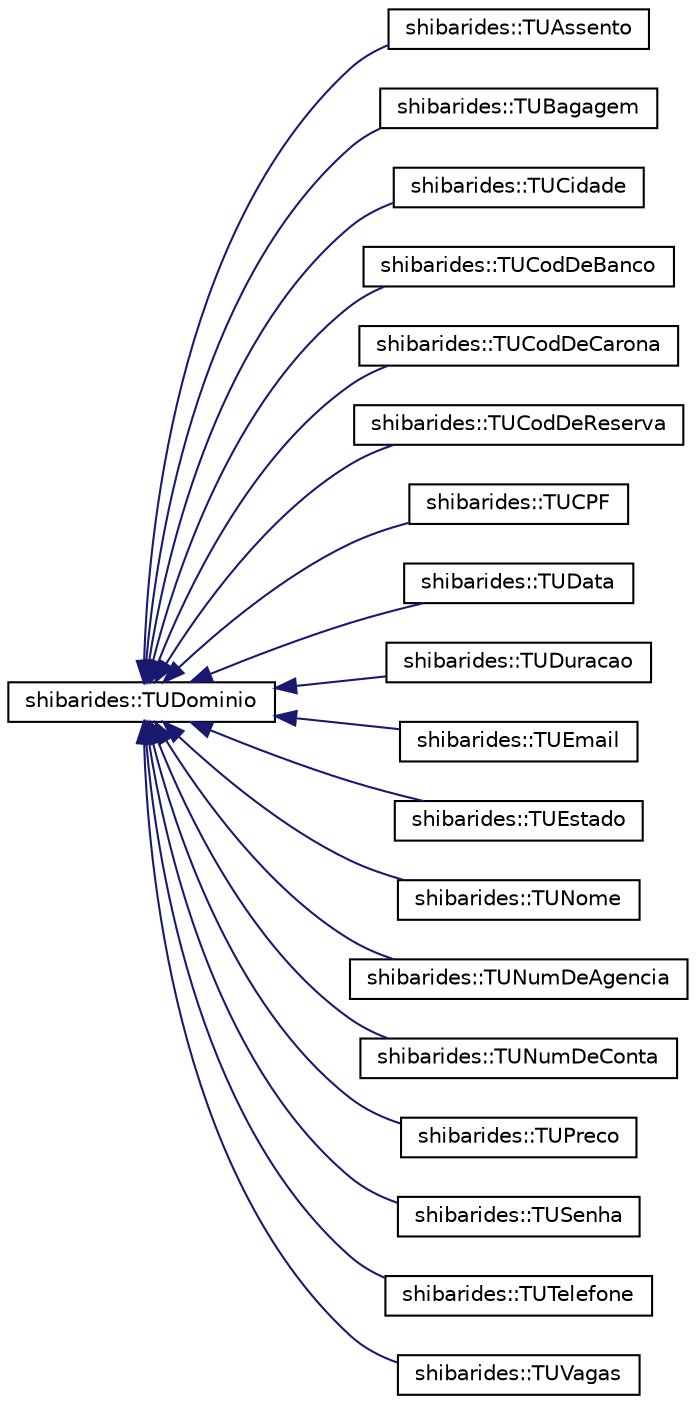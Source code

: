 digraph "Gráfico de Hierarquia de Classes"
{
  edge [fontname="Helvetica",fontsize="10",labelfontname="Helvetica",labelfontsize="10"];
  node [fontname="Helvetica",fontsize="10",shape=record];
  rankdir="LR";
  Node1 [label="shibarides::TUDominio",height=0.2,width=0.4,color="black", fillcolor="white", style="filled",URL="$classshibarides_1_1TUDominio.html"];
  Node1 -> Node2 [dir="back",color="midnightblue",fontsize="10",style="solid",fontname="Helvetica"];
  Node2 [label="shibarides::TUAssento",height=0.2,width=0.4,color="black", fillcolor="white", style="filled",URL="$classshibarides_1_1TUAssento.html"];
  Node1 -> Node3 [dir="back",color="midnightblue",fontsize="10",style="solid",fontname="Helvetica"];
  Node3 [label="shibarides::TUBagagem",height=0.2,width=0.4,color="black", fillcolor="white", style="filled",URL="$classshibarides_1_1TUBagagem.html"];
  Node1 -> Node4 [dir="back",color="midnightblue",fontsize="10",style="solid",fontname="Helvetica"];
  Node4 [label="shibarides::TUCidade",height=0.2,width=0.4,color="black", fillcolor="white", style="filled",URL="$classshibarides_1_1TUCidade.html"];
  Node1 -> Node5 [dir="back",color="midnightblue",fontsize="10",style="solid",fontname="Helvetica"];
  Node5 [label="shibarides::TUCodDeBanco",height=0.2,width=0.4,color="black", fillcolor="white", style="filled",URL="$classshibarides_1_1TUCodDeBanco.html"];
  Node1 -> Node6 [dir="back",color="midnightblue",fontsize="10",style="solid",fontname="Helvetica"];
  Node6 [label="shibarides::TUCodDeCarona",height=0.2,width=0.4,color="black", fillcolor="white", style="filled",URL="$classshibarides_1_1TUCodDeCarona.html"];
  Node1 -> Node7 [dir="back",color="midnightblue",fontsize="10",style="solid",fontname="Helvetica"];
  Node7 [label="shibarides::TUCodDeReserva",height=0.2,width=0.4,color="black", fillcolor="white", style="filled",URL="$classshibarides_1_1TUCodDeReserva.html"];
  Node1 -> Node8 [dir="back",color="midnightblue",fontsize="10",style="solid",fontname="Helvetica"];
  Node8 [label="shibarides::TUCPF",height=0.2,width=0.4,color="black", fillcolor="white", style="filled",URL="$classshibarides_1_1TUCPF.html"];
  Node1 -> Node9 [dir="back",color="midnightblue",fontsize="10",style="solid",fontname="Helvetica"];
  Node9 [label="shibarides::TUData",height=0.2,width=0.4,color="black", fillcolor="white", style="filled",URL="$classshibarides_1_1TUData.html"];
  Node1 -> Node10 [dir="back",color="midnightblue",fontsize="10",style="solid",fontname="Helvetica"];
  Node10 [label="shibarides::TUDuracao",height=0.2,width=0.4,color="black", fillcolor="white", style="filled",URL="$classshibarides_1_1TUDuracao.html"];
  Node1 -> Node11 [dir="back",color="midnightblue",fontsize="10",style="solid",fontname="Helvetica"];
  Node11 [label="shibarides::TUEmail",height=0.2,width=0.4,color="black", fillcolor="white", style="filled",URL="$classshibarides_1_1TUEmail.html"];
  Node1 -> Node12 [dir="back",color="midnightblue",fontsize="10",style="solid",fontname="Helvetica"];
  Node12 [label="shibarides::TUEstado",height=0.2,width=0.4,color="black", fillcolor="white", style="filled",URL="$classshibarides_1_1TUEstado.html"];
  Node1 -> Node13 [dir="back",color="midnightblue",fontsize="10",style="solid",fontname="Helvetica"];
  Node13 [label="shibarides::TUNome",height=0.2,width=0.4,color="black", fillcolor="white", style="filled",URL="$classshibarides_1_1TUNome.html"];
  Node1 -> Node14 [dir="back",color="midnightblue",fontsize="10",style="solid",fontname="Helvetica"];
  Node14 [label="shibarides::TUNumDeAgencia",height=0.2,width=0.4,color="black", fillcolor="white", style="filled",URL="$classshibarides_1_1TUNumDeAgencia.html"];
  Node1 -> Node15 [dir="back",color="midnightblue",fontsize="10",style="solid",fontname="Helvetica"];
  Node15 [label="shibarides::TUNumDeConta",height=0.2,width=0.4,color="black", fillcolor="white", style="filled",URL="$classshibarides_1_1TUNumDeConta.html"];
  Node1 -> Node16 [dir="back",color="midnightblue",fontsize="10",style="solid",fontname="Helvetica"];
  Node16 [label="shibarides::TUPreco",height=0.2,width=0.4,color="black", fillcolor="white", style="filled",URL="$classshibarides_1_1TUPreco.html"];
  Node1 -> Node17 [dir="back",color="midnightblue",fontsize="10",style="solid",fontname="Helvetica"];
  Node17 [label="shibarides::TUSenha",height=0.2,width=0.4,color="black", fillcolor="white", style="filled",URL="$classshibarides_1_1TUSenha.html"];
  Node1 -> Node18 [dir="back",color="midnightblue",fontsize="10",style="solid",fontname="Helvetica"];
  Node18 [label="shibarides::TUTelefone",height=0.2,width=0.4,color="black", fillcolor="white", style="filled",URL="$classshibarides_1_1TUTelefone.html"];
  Node1 -> Node19 [dir="back",color="midnightblue",fontsize="10",style="solid",fontname="Helvetica"];
  Node19 [label="shibarides::TUVagas",height=0.2,width=0.4,color="black", fillcolor="white", style="filled",URL="$classshibarides_1_1TUVagas.html"];
}
